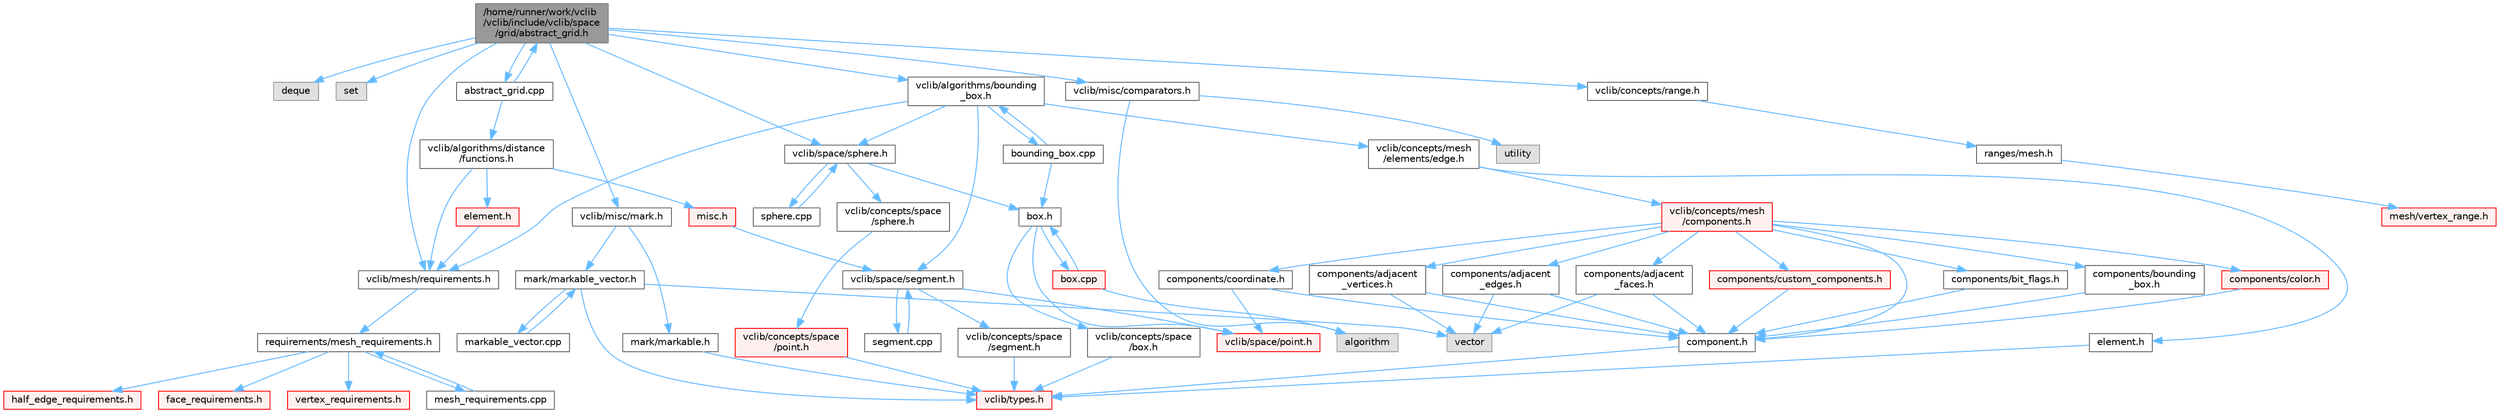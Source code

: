 digraph "/home/runner/work/vclib/vclib/include/vclib/space/grid/abstract_grid.h"
{
 // LATEX_PDF_SIZE
  bgcolor="transparent";
  edge [fontname=Helvetica,fontsize=10,labelfontname=Helvetica,labelfontsize=10];
  node [fontname=Helvetica,fontsize=10,shape=box,height=0.2,width=0.4];
  Node1 [label="/home/runner/work/vclib\l/vclib/include/vclib/space\l/grid/abstract_grid.h",height=0.2,width=0.4,color="gray40", fillcolor="grey60", style="filled", fontcolor="black",tooltip=" "];
  Node1 -> Node2 [color="steelblue1",style="solid"];
  Node2 [label="deque",height=0.2,width=0.4,color="grey60", fillcolor="#E0E0E0", style="filled",tooltip=" "];
  Node1 -> Node3 [color="steelblue1",style="solid"];
  Node3 [label="set",height=0.2,width=0.4,color="grey60", fillcolor="#E0E0E0", style="filled",tooltip=" "];
  Node1 -> Node4 [color="steelblue1",style="solid"];
  Node4 [label="vclib/algorithms/bounding\l_box.h",height=0.2,width=0.4,color="grey40", fillcolor="white", style="filled",URL="$algorithms_2bounding__box_8h.html",tooltip=" "];
  Node4 -> Node5 [color="steelblue1",style="solid"];
  Node5 [label="vclib/concepts/mesh\l/elements/edge.h",height=0.2,width=0.4,color="grey40", fillcolor="white", style="filled",URL="$concepts_2mesh_2elements_2edge_8h.html",tooltip=" "];
  Node5 -> Node6 [color="steelblue1",style="solid"];
  Node6 [label="vclib/concepts/mesh\l/components.h",height=0.2,width=0.4,color="red", fillcolor="#FFF0F0", style="filled",URL="$concepts_2mesh_2components_8h.html",tooltip=" "];
  Node6 -> Node7 [color="steelblue1",style="solid"];
  Node7 [label="components/adjacent\l_edges.h",height=0.2,width=0.4,color="grey40", fillcolor="white", style="filled",URL="$concepts_2mesh_2components_2adjacent__edges_8h.html",tooltip=" "];
  Node7 -> Node8 [color="steelblue1",style="solid"];
  Node8 [label="vector",height=0.2,width=0.4,color="grey60", fillcolor="#E0E0E0", style="filled",tooltip=" "];
  Node7 -> Node9 [color="steelblue1",style="solid"];
  Node9 [label="component.h",height=0.2,width=0.4,color="grey40", fillcolor="white", style="filled",URL="$component_8h.html",tooltip=" "];
  Node9 -> Node10 [color="steelblue1",style="solid"];
  Node10 [label="vclib/types.h",height=0.2,width=0.4,color="red", fillcolor="#FFF0F0", style="filled",URL="$types_8h.html",tooltip=" "];
  Node6 -> Node21 [color="steelblue1",style="solid"];
  Node21 [label="components/adjacent\l_faces.h",height=0.2,width=0.4,color="grey40", fillcolor="white", style="filled",URL="$concepts_2mesh_2components_2adjacent__faces_8h.html",tooltip=" "];
  Node21 -> Node8 [color="steelblue1",style="solid"];
  Node21 -> Node9 [color="steelblue1",style="solid"];
  Node6 -> Node22 [color="steelblue1",style="solid"];
  Node22 [label="components/adjacent\l_vertices.h",height=0.2,width=0.4,color="grey40", fillcolor="white", style="filled",URL="$concepts_2mesh_2components_2adjacent__vertices_8h.html",tooltip=" "];
  Node22 -> Node8 [color="steelblue1",style="solid"];
  Node22 -> Node9 [color="steelblue1",style="solid"];
  Node6 -> Node23 [color="steelblue1",style="solid"];
  Node23 [label="components/bit_flags.h",height=0.2,width=0.4,color="grey40", fillcolor="white", style="filled",URL="$concepts_2mesh_2components_2bit__flags_8h.html",tooltip=" "];
  Node23 -> Node9 [color="steelblue1",style="solid"];
  Node6 -> Node24 [color="steelblue1",style="solid"];
  Node24 [label="components/bounding\l_box.h",height=0.2,width=0.4,color="grey40", fillcolor="white", style="filled",URL="$concepts_2mesh_2components_2bounding__box_8h.html",tooltip=" "];
  Node24 -> Node9 [color="steelblue1",style="solid"];
  Node6 -> Node25 [color="steelblue1",style="solid"];
  Node25 [label="components/color.h",height=0.2,width=0.4,color="red", fillcolor="#FFF0F0", style="filled",URL="$concepts_2mesh_2components_2color_8h.html",tooltip=" "];
  Node25 -> Node9 [color="steelblue1",style="solid"];
  Node6 -> Node9 [color="steelblue1",style="solid"];
  Node6 -> Node42 [color="steelblue1",style="solid"];
  Node42 [label="components/coordinate.h",height=0.2,width=0.4,color="grey40", fillcolor="white", style="filled",URL="$concepts_2mesh_2components_2coordinate_8h.html",tooltip=" "];
  Node42 -> Node9 [color="steelblue1",style="solid"];
  Node42 -> Node43 [color="steelblue1",style="solid"];
  Node43 [label="vclib/space/point.h",height=0.2,width=0.4,color="red", fillcolor="#FFF0F0", style="filled",URL="$space_2point_8h.html",tooltip=" "];
  Node6 -> Node47 [color="steelblue1",style="solid"];
  Node47 [label="components/custom_components.h",height=0.2,width=0.4,color="red", fillcolor="#FFF0F0", style="filled",URL="$concepts_2mesh_2components_2custom__components_8h.html",tooltip=" "];
  Node47 -> Node9 [color="steelblue1",style="solid"];
  Node5 -> Node63 [color="steelblue1",style="solid"];
  Node63 [label="element.h",height=0.2,width=0.4,color="grey40", fillcolor="white", style="filled",URL="$concepts_2mesh_2elements_2element_8h.html",tooltip=" "];
  Node63 -> Node10 [color="steelblue1",style="solid"];
  Node4 -> Node64 [color="steelblue1",style="solid"];
  Node64 [label="vclib/mesh/requirements.h",height=0.2,width=0.4,color="grey40", fillcolor="white", style="filled",URL="$requirements_8h.html",tooltip=" "];
  Node64 -> Node65 [color="steelblue1",style="solid"];
  Node65 [label="requirements/mesh_requirements.h",height=0.2,width=0.4,color="grey40", fillcolor="white", style="filled",URL="$mesh__requirements_8h.html",tooltip=" "];
  Node65 -> Node66 [color="steelblue1",style="solid"];
  Node66 [label="half_edge_requirements.h",height=0.2,width=0.4,color="red", fillcolor="#FFF0F0", style="filled",URL="$half__edge__requirements_8h.html",tooltip=" "];
  Node65 -> Node157 [color="steelblue1",style="solid"];
  Node157 [label="face_requirements.h",height=0.2,width=0.4,color="red", fillcolor="#FFF0F0", style="filled",URL="$face__requirements_8h.html",tooltip=" "];
  Node65 -> Node76 [color="steelblue1",style="solid"];
  Node76 [label="vertex_requirements.h",height=0.2,width=0.4,color="red", fillcolor="#FFF0F0", style="filled",URL="$vertex__requirements_8h.html",tooltip=" "];
  Node65 -> Node182 [color="steelblue1",style="solid"];
  Node182 [label="mesh_requirements.cpp",height=0.2,width=0.4,color="grey40", fillcolor="white", style="filled",URL="$mesh__requirements_8cpp.html",tooltip=" "];
  Node182 -> Node65 [color="steelblue1",style="solid"];
  Node4 -> Node183 [color="steelblue1",style="solid"];
  Node183 [label="vclib/space/segment.h",height=0.2,width=0.4,color="grey40", fillcolor="white", style="filled",URL="$space_2segment_8h.html",tooltip=" "];
  Node183 -> Node184 [color="steelblue1",style="solid"];
  Node184 [label="vclib/concepts/space\l/segment.h",height=0.2,width=0.4,color="grey40", fillcolor="white", style="filled",URL="$concepts_2space_2segment_8h.html",tooltip=" "];
  Node184 -> Node10 [color="steelblue1",style="solid"];
  Node183 -> Node43 [color="steelblue1",style="solid"];
  Node183 -> Node185 [color="steelblue1",style="solid"];
  Node185 [label="segment.cpp",height=0.2,width=0.4,color="grey40", fillcolor="white", style="filled",URL="$segment_8cpp.html",tooltip=" "];
  Node185 -> Node183 [color="steelblue1",style="solid"];
  Node4 -> Node186 [color="steelblue1",style="solid"];
  Node186 [label="vclib/space/sphere.h",height=0.2,width=0.4,color="grey40", fillcolor="white", style="filled",URL="$space_2sphere_8h.html",tooltip=" "];
  Node186 -> Node187 [color="steelblue1",style="solid"];
  Node187 [label="vclib/concepts/space\l/sphere.h",height=0.2,width=0.4,color="grey40", fillcolor="white", style="filled",URL="$concepts_2space_2sphere_8h.html",tooltip=" "];
  Node187 -> Node32 [color="steelblue1",style="solid"];
  Node32 [label="vclib/concepts/space\l/point.h",height=0.2,width=0.4,color="red", fillcolor="#FFF0F0", style="filled",URL="$concepts_2space_2point_8h.html",tooltip=" "];
  Node32 -> Node10 [color="steelblue1",style="solid"];
  Node186 -> Node188 [color="steelblue1",style="solid"];
  Node188 [label="box.h",height=0.2,width=0.4,color="grey40", fillcolor="white", style="filled",URL="$space_2box_8h.html",tooltip=" "];
  Node188 -> Node189 [color="steelblue1",style="solid"];
  Node189 [label="vclib/concepts/space\l/box.h",height=0.2,width=0.4,color="grey40", fillcolor="white", style="filled",URL="$concepts_2space_2box_8h.html",tooltip=" "];
  Node189 -> Node10 [color="steelblue1",style="solid"];
  Node188 -> Node43 [color="steelblue1",style="solid"];
  Node188 -> Node190 [color="steelblue1",style="solid"];
  Node190 [label="box.cpp",height=0.2,width=0.4,color="red", fillcolor="#FFF0F0", style="filled",URL="$box_8cpp.html",tooltip=" "];
  Node190 -> Node188 [color="steelblue1",style="solid"];
  Node190 -> Node96 [color="steelblue1",style="solid"];
  Node96 [label="algorithm",height=0.2,width=0.4,color="grey60", fillcolor="#E0E0E0", style="filled",tooltip=" "];
  Node186 -> Node193 [color="steelblue1",style="solid"];
  Node193 [label="sphere.cpp",height=0.2,width=0.4,color="grey40", fillcolor="white", style="filled",URL="$space_2sphere_8cpp.html",tooltip=" "];
  Node193 -> Node186 [color="steelblue1",style="solid"];
  Node4 -> Node194 [color="steelblue1",style="solid"];
  Node194 [label="bounding_box.cpp",height=0.2,width=0.4,color="grey40", fillcolor="white", style="filled",URL="$algorithms_2bounding__box_8cpp.html",tooltip=" "];
  Node194 -> Node4 [color="steelblue1",style="solid"];
  Node194 -> Node188 [color="steelblue1",style="solid"];
  Node1 -> Node195 [color="steelblue1",style="solid"];
  Node195 [label="vclib/concepts/range.h",height=0.2,width=0.4,color="grey40", fillcolor="white", style="filled",URL="$range_8h.html",tooltip=" "];
  Node195 -> Node196 [color="steelblue1",style="solid"];
  Node196 [label="ranges/mesh.h",height=0.2,width=0.4,color="grey40", fillcolor="white", style="filled",URL="$concepts_2ranges_2mesh_8h.html",tooltip=" "];
  Node196 -> Node197 [color="steelblue1",style="solid"];
  Node197 [label="mesh/vertex_range.h",height=0.2,width=0.4,color="red", fillcolor="#FFF0F0", style="filled",URL="$vertex__range_8h.html",tooltip=" "];
  Node1 -> Node64 [color="steelblue1",style="solid"];
  Node1 -> Node202 [color="steelblue1",style="solid"];
  Node202 [label="vclib/misc/comparators.h",height=0.2,width=0.4,color="grey40", fillcolor="white", style="filled",URL="$comparators_8h.html",tooltip=" "];
  Node202 -> Node96 [color="steelblue1",style="solid"];
  Node202 -> Node203 [color="steelblue1",style="solid"];
  Node203 [label="utility",height=0.2,width=0.4,color="grey60", fillcolor="#E0E0E0", style="filled",tooltip=" "];
  Node1 -> Node204 [color="steelblue1",style="solid"];
  Node204 [label="vclib/misc/mark.h",height=0.2,width=0.4,color="grey40", fillcolor="white", style="filled",URL="$misc_2mark_8h.html",tooltip=" "];
  Node204 -> Node205 [color="steelblue1",style="solid"];
  Node205 [label="mark/markable.h",height=0.2,width=0.4,color="grey40", fillcolor="white", style="filled",URL="$markable_8h.html",tooltip=" "];
  Node205 -> Node10 [color="steelblue1",style="solid"];
  Node204 -> Node206 [color="steelblue1",style="solid"];
  Node206 [label="mark/markable_vector.h",height=0.2,width=0.4,color="grey40", fillcolor="white", style="filled",URL="$markable__vector_8h.html",tooltip=" "];
  Node206 -> Node8 [color="steelblue1",style="solid"];
  Node206 -> Node10 [color="steelblue1",style="solid"];
  Node206 -> Node207 [color="steelblue1",style="solid"];
  Node207 [label="markable_vector.cpp",height=0.2,width=0.4,color="grey40", fillcolor="white", style="filled",URL="$markable__vector_8cpp.html",tooltip=" "];
  Node207 -> Node206 [color="steelblue1",style="solid"];
  Node1 -> Node186 [color="steelblue1",style="solid"];
  Node1 -> Node208 [color="steelblue1",style="solid"];
  Node208 [label="abstract_grid.cpp",height=0.2,width=0.4,color="grey40", fillcolor="white", style="filled",URL="$abstract__grid_8cpp.html",tooltip=" "];
  Node208 -> Node1 [color="steelblue1",style="solid"];
  Node208 -> Node209 [color="steelblue1",style="solid"];
  Node209 [label="vclib/algorithms/distance\l/functions.h",height=0.2,width=0.4,color="grey40", fillcolor="white", style="filled",URL="$distance_2functions_8h.html",tooltip=" "];
  Node209 -> Node210 [color="steelblue1",style="solid"];
  Node210 [label="element.h",height=0.2,width=0.4,color="red", fillcolor="#FFF0F0", style="filled",URL="$algorithms_2distance_2element_8h.html",tooltip=" "];
  Node210 -> Node64 [color="steelblue1",style="solid"];
  Node209 -> Node212 [color="steelblue1",style="solid"];
  Node212 [label="misc.h",height=0.2,width=0.4,color="red", fillcolor="#FFF0F0", style="filled",URL="$distance_2misc_8h.html",tooltip=" "];
  Node212 -> Node183 [color="steelblue1",style="solid"];
  Node209 -> Node64 [color="steelblue1",style="solid"];
}
